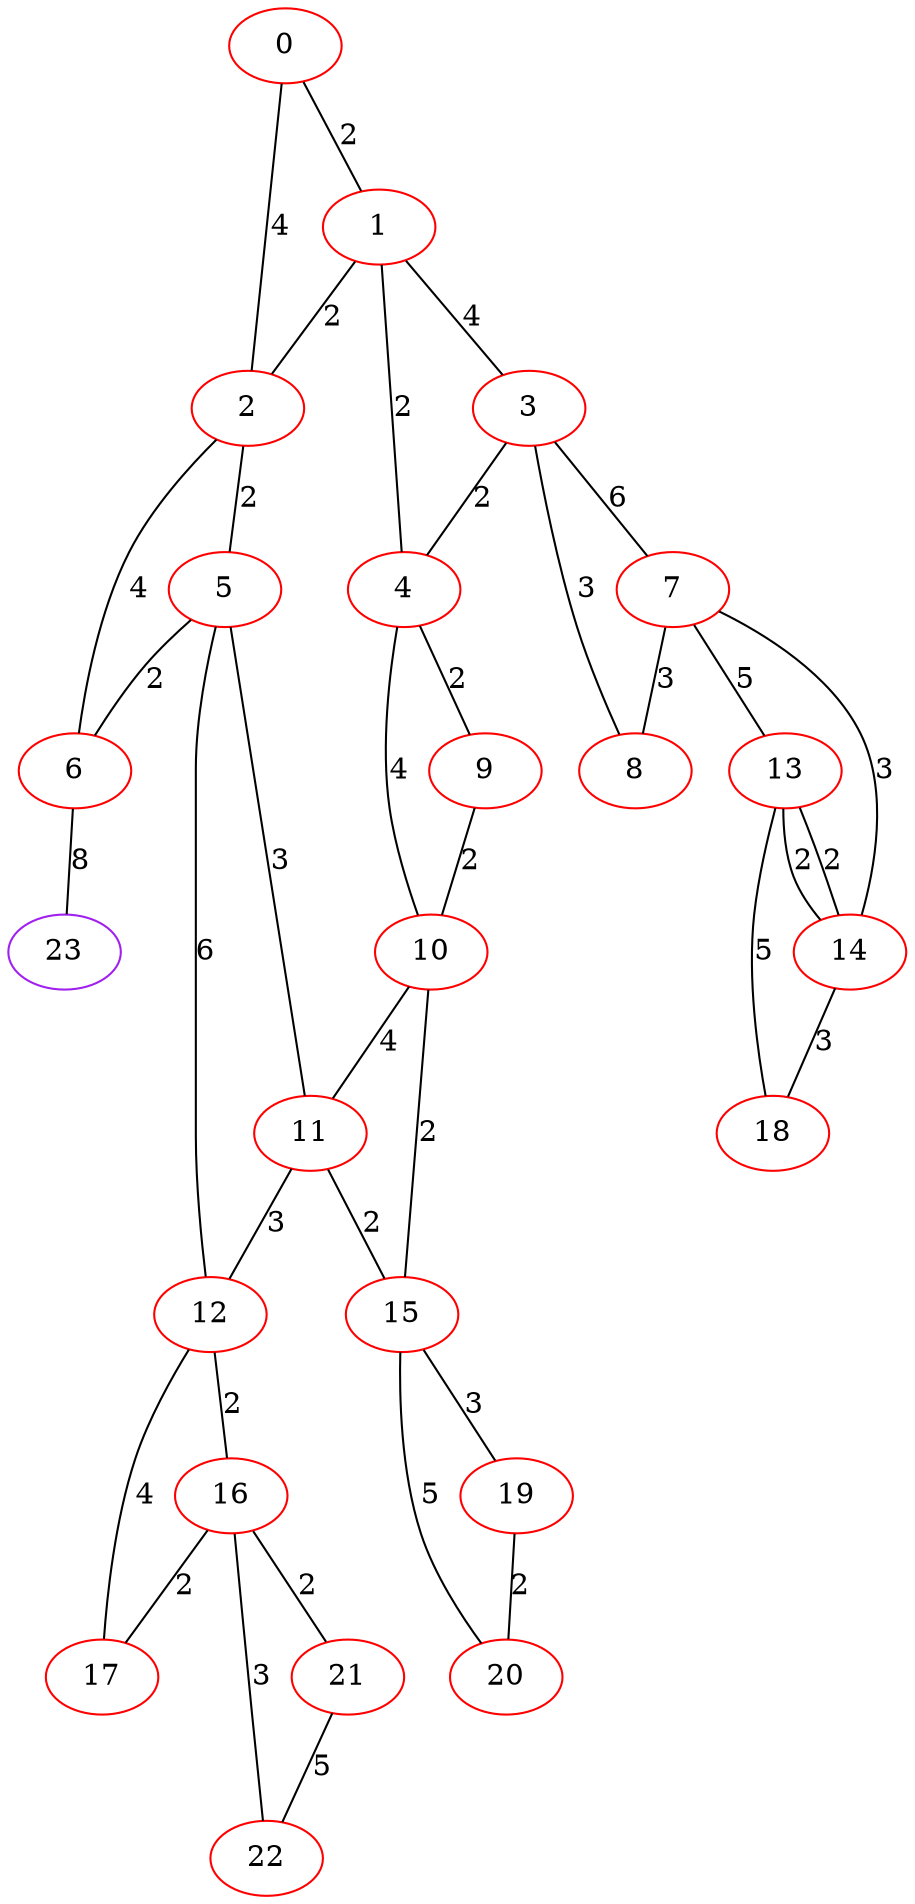 graph "" {
0 [color=red, weight=1];
1 [color=red, weight=1];
2 [color=red, weight=1];
3 [color=red, weight=1];
4 [color=red, weight=1];
5 [color=red, weight=1];
6 [color=red, weight=1];
7 [color=red, weight=1];
8 [color=red, weight=1];
9 [color=red, weight=1];
10 [color=red, weight=1];
11 [color=red, weight=1];
12 [color=red, weight=1];
13 [color=red, weight=1];
14 [color=red, weight=1];
15 [color=red, weight=1];
16 [color=red, weight=1];
17 [color=red, weight=1];
18 [color=red, weight=1];
19 [color=red, weight=1];
20 [color=red, weight=1];
21 [color=red, weight=1];
22 [color=red, weight=1];
23 [color=purple, weight=4];
0 -- 1  [key=0, label=2];
0 -- 2  [key=0, label=4];
1 -- 2  [key=0, label=2];
1 -- 3  [key=0, label=4];
1 -- 4  [key=0, label=2];
2 -- 5  [key=0, label=2];
2 -- 6  [key=0, label=4];
3 -- 8  [key=0, label=3];
3 -- 4  [key=0, label=2];
3 -- 7  [key=0, label=6];
4 -- 10  [key=0, label=4];
4 -- 9  [key=0, label=2];
5 -- 11  [key=0, label=3];
5 -- 12  [key=0, label=6];
5 -- 6  [key=0, label=2];
6 -- 23  [key=0, label=8];
7 -- 8  [key=0, label=3];
7 -- 13  [key=0, label=5];
7 -- 14  [key=0, label=3];
9 -- 10  [key=0, label=2];
10 -- 11  [key=0, label=4];
10 -- 15  [key=0, label=2];
11 -- 12  [key=0, label=3];
11 -- 15  [key=0, label=2];
12 -- 16  [key=0, label=2];
12 -- 17  [key=0, label=4];
13 -- 18  [key=0, label=5];
13 -- 14  [key=0, label=2];
13 -- 14  [key=1, label=2];
14 -- 18  [key=0, label=3];
15 -- 19  [key=0, label=3];
15 -- 20  [key=0, label=5];
16 -- 17  [key=0, label=2];
16 -- 21  [key=0, label=2];
16 -- 22  [key=0, label=3];
19 -- 20  [key=0, label=2];
21 -- 22  [key=0, label=5];
}
